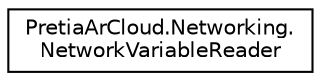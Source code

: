 digraph "Graphical Class Hierarchy"
{
 // LATEX_PDF_SIZE
  edge [fontname="Helvetica",fontsize="10",labelfontname="Helvetica",labelfontsize="10"];
  node [fontname="Helvetica",fontsize="10",shape=record];
  rankdir="LR";
  Node0 [label="PretiaArCloud.Networking.\lNetworkVariableReader",height=0.2,width=0.4,color="black", fillcolor="white", style="filled",URL="$structPretiaArCloud_1_1Networking_1_1NetworkVariableReader.html",tooltip=" "];
}
